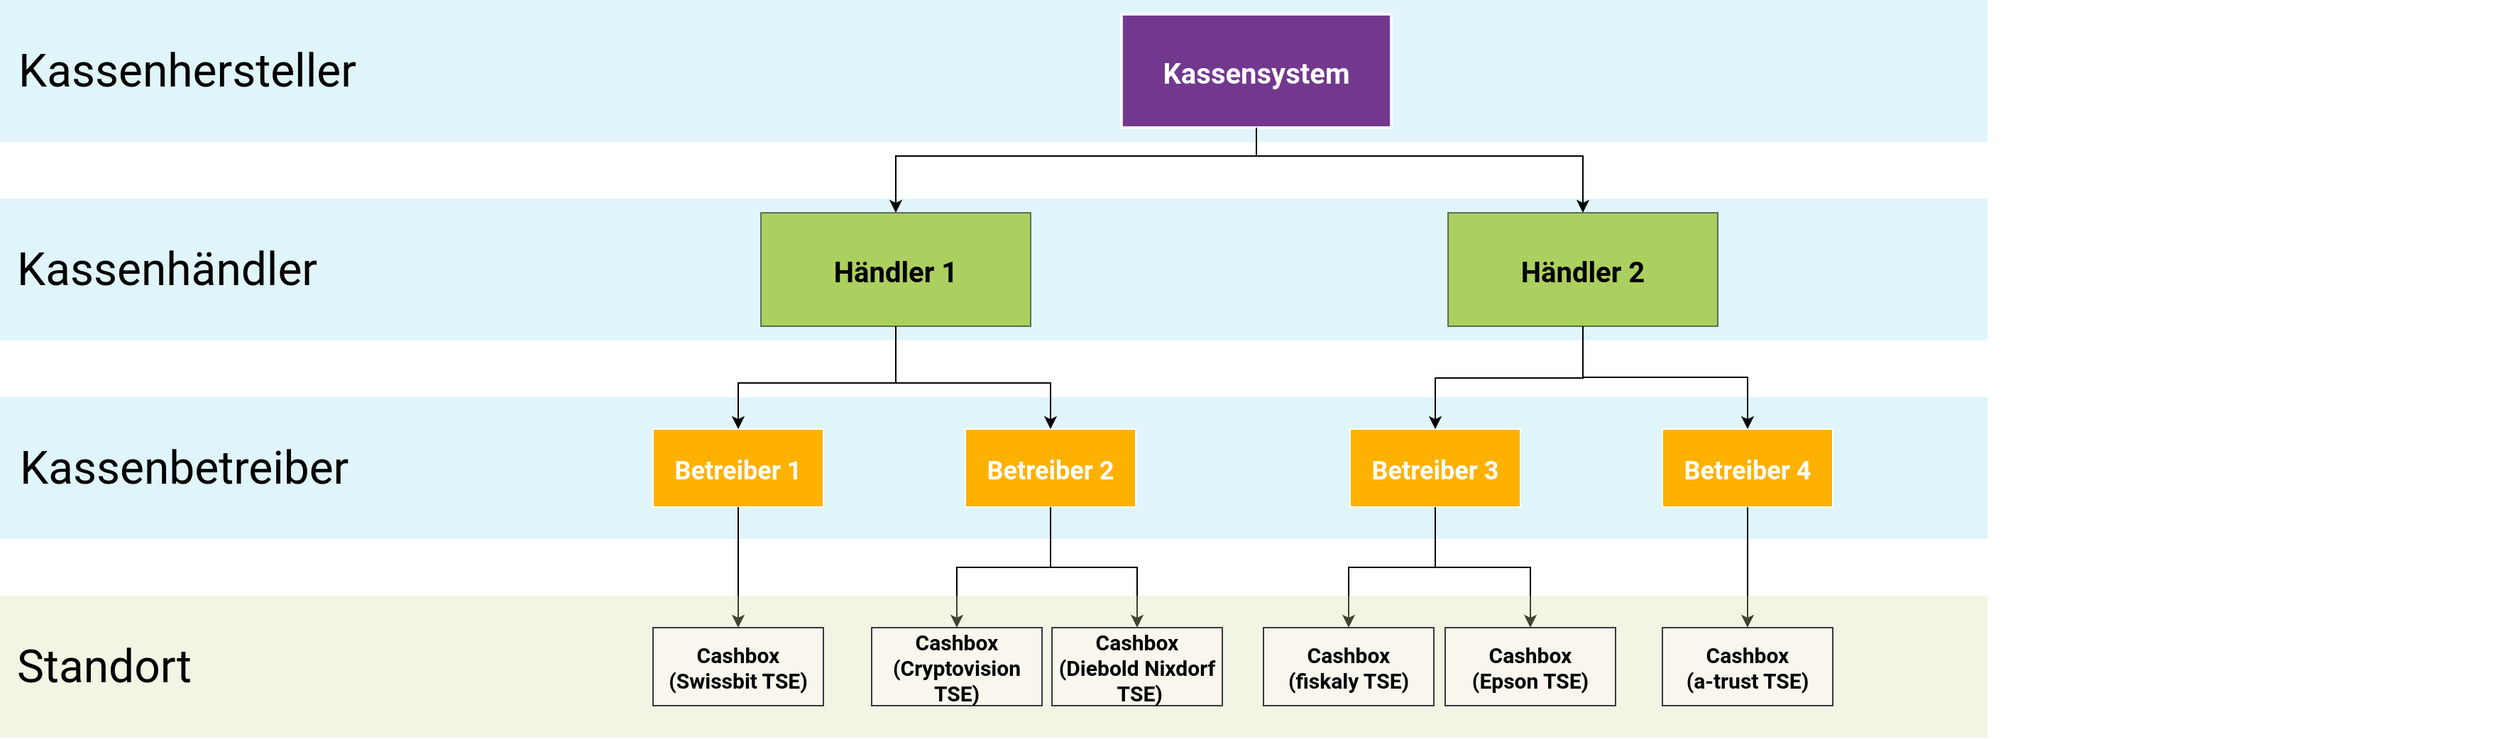 <mxfile version="13.7.3" type="device"><diagram name="Page-1" id="2c0d36ab-eaac-3732-788b-9136903baeff"><mxGraphModel dx="1346" dy="778" grid="1" gridSize="10" guides="1" tooltips="1" connect="1" arrows="1" fold="1" page="1" pageScale="1.5" pageWidth="1169" pageHeight="827" background="#ffffff" math="0" shadow="0"><root><mxCell id="0"/><mxCell id="1" parent="0"/><mxCell id="Hi-7WwNpGO78nrv4fQ3R-131" value="" style="group" parent="1" vertex="1" connectable="0"><mxGeometry x="160" y="40" width="1400" height="100" as="geometry"/></mxCell><mxCell id="xqAZLxv3Vc2gLsiTw-QS-123" value="" style="strokeColor=none;opacity=30;fillColor=#99dceb;" parent="Hi-7WwNpGO78nrv4fQ3R-131" vertex="1"><mxGeometry width="1400" height="100" as="geometry"/></mxCell><mxCell id="Hi-7WwNpGO78nrv4fQ3R-124" value="&lt;p&gt;&lt;font face=&quot;Roboto&quot; style=&quot;font-size: 32px&quot;&gt;Kassenhersteller&lt;/font&gt;&lt;/p&gt;" style="text;html=1;strokeColor=none;fillColor=none;align=left;verticalAlign=middle;whiteSpace=wrap;rounded=0;" parent="Hi-7WwNpGO78nrv4fQ3R-131" vertex="1"><mxGeometry x="11" y="40" width="270" height="20" as="geometry"/></mxCell><mxCell id="Hi-7WwNpGO78nrv4fQ3R-125" value="Kassensystem" style="rounded=0;gradientColor=none;fontColor=#FFFFFF;fontStyle=1;fontFamily=Roboto;fontSize=20;fillColor=#672483;opacity=90;strokeColor=#FFFFFF;strokeWidth=2;fontSource=https%3A%2F%2Ffonts.googleapis.com%2Fcss%3Ffamily%3DRoboto;" parent="Hi-7WwNpGO78nrv4fQ3R-131" vertex="1"><mxGeometry x="790" y="10" width="190" height="80" as="geometry"/></mxCell><mxCell id="Hi-7WwNpGO78nrv4fQ3R-130" value="" style="group;align=left;" parent="1" vertex="1" connectable="0"><mxGeometry x="160" y="180" width="1400" height="100" as="geometry"/></mxCell><mxCell id="Hi-7WwNpGO78nrv4fQ3R-126" value="" style="strokeColor=none;opacity=30;fillColor=#99dceb;" parent="Hi-7WwNpGO78nrv4fQ3R-130" vertex="1"><mxGeometry width="1400" height="100" as="geometry"/></mxCell><mxCell id="Hi-7WwNpGO78nrv4fQ3R-127" value="&lt;p&gt;&lt;font face=&quot;Roboto&quot; style=&quot;font-size: 32px&quot;&gt;Kassenhändler&lt;/font&gt;&lt;/p&gt;" style="text;html=1;strokeColor=none;fillColor=none;align=left;verticalAlign=middle;whiteSpace=wrap;rounded=0;" parent="Hi-7WwNpGO78nrv4fQ3R-130" vertex="1"><mxGeometry x="10" y="40" width="270" height="20" as="geometry"/></mxCell><mxCell id="Hi-7WwNpGO78nrv4fQ3R-129" value="Händler 2" style="rounded=0;strokeColor=#36393d;fontStyle=1;fontFamily=Roboto;fontSize=20;fillColor=#96c11f;opacity=70;fontSource=https%3A%2F%2Ffonts.googleapis.com%2Fcss%3Ffamily%3DRoboto;" parent="Hi-7WwNpGO78nrv4fQ3R-130" vertex="1"><mxGeometry x="1020" y="10" width="190" height="80" as="geometry"/></mxCell><mxCell id="Hi-7WwNpGO78nrv4fQ3R-134" value="" style="group;align=left;" parent="1" vertex="1" connectable="0"><mxGeometry x="160" y="320" width="1760" height="100" as="geometry"/></mxCell><mxCell id="Hi-7WwNpGO78nrv4fQ3R-135" value="" style="strokeColor=none;opacity=30;fillColor=#99dceb;" parent="Hi-7WwNpGO78nrv4fQ3R-134" vertex="1"><mxGeometry width="1400" height="100" as="geometry"/></mxCell><mxCell id="Hi-7WwNpGO78nrv4fQ3R-136" value="&lt;p&gt;&lt;font face=&quot;Roboto&quot; style=&quot;font-size: 32px&quot;&gt;Kassenbetreiber&lt;/font&gt;&lt;/p&gt;" style="text;html=1;strokeColor=none;fillColor=none;align=left;verticalAlign=middle;whiteSpace=wrap;rounded=0;" parent="Hi-7WwNpGO78nrv4fQ3R-134" vertex="1"><mxGeometry x="12" y="40" width="270" height="20" as="geometry"/></mxCell><mxCell id="Hi-7WwNpGO78nrv4fQ3R-137" value="Betreiber 1" style="rounded=0;fontStyle=1;fontFamily=Roboto;fontSize=18;fontColor=#ffffff;strokeColor=#FFFFFF;fillColor=#ffb100;fontSource=https%3A%2F%2Ffonts.googleapis.com%2Fcss%3Ffamily%3DRoboto;" parent="Hi-7WwNpGO78nrv4fQ3R-134" vertex="1"><mxGeometry x="460" y="22.5" width="120" height="55" as="geometry"/></mxCell><mxCell id="Hi-7WwNpGO78nrv4fQ3R-144" value="Betreiber 2" style="rounded=0;fontStyle=1;fontFamily=Roboto;fontSize=18;fontColor=#ffffff;strokeColor=#FFFFFF;fillColor=#ffb100;fontSource=https%3A%2F%2Ffonts.googleapis.com%2Fcss%3Ffamily%3DRoboto;" parent="Hi-7WwNpGO78nrv4fQ3R-134" vertex="1"><mxGeometry x="680" y="22.5" width="120" height="55" as="geometry"/></mxCell><mxCell id="Hi-7WwNpGO78nrv4fQ3R-150" value="Betreiber 3" style="rounded=0;fontStyle=1;fontFamily=Roboto;fontSize=18;fontColor=#ffffff;strokeColor=#FFFFFF;fillColor=#ffb100;fontSource=https%3A%2F%2Ffonts.googleapis.com%2Fcss%3Ffamily%3DRoboto;" parent="Hi-7WwNpGO78nrv4fQ3R-134" vertex="1"><mxGeometry x="951" y="22.5" width="120" height="55" as="geometry"/></mxCell><mxCell id="Hi-7WwNpGO78nrv4fQ3R-151" value="Betreiber 4" style="rounded=0;fontStyle=1;fontFamily=Roboto;fontSize=18;fontColor=#ffffff;strokeColor=#FFFFFF;fillColor=#ffb100;fontSource=https%3A%2F%2Ffonts.googleapis.com%2Fcss%3Ffamily%3DRoboto;" parent="Hi-7WwNpGO78nrv4fQ3R-134" vertex="1"><mxGeometry x="1171" y="22.5" width="120" height="55" as="geometry"/></mxCell><object label="" k1="hallo" id="xqAZLxv3Vc2gLsiTw-QS-185"><mxCell style="edgeStyle=elbowEdgeStyle;elbow=vertical;strokeWidth=1;rounded=0;fontColor=#3399FF;fillColor=#dae8fc;entryX=0.5;entryY=0;entryDx=0;entryDy=0;exitX=0.5;exitY=1;exitDx=0;exitDy=0;" parent="1" source="Hi-7WwNpGO78nrv4fQ3R-128" target="Hi-7WwNpGO78nrv4fQ3R-137" edge="1"><mxGeometry x="308" y="258" width="100" height="100" as="geometry"><mxPoint x="484" y="657.5" as="sourcePoint"/><mxPoint x="320" y="772.5" as="targetPoint"/><Array as="points"><mxPoint x="690" y="310"/></Array></mxGeometry></mxCell></object><mxCell id="Hi-7WwNpGO78nrv4fQ3R-128" value="Händler 1" style="rounded=0;strokeColor=#36393d;fontStyle=1;fontFamily=Roboto;fontSize=20;fillColor=#96c11f;opacity=70;fontSource=https%3A%2F%2Ffonts.googleapis.com%2Fcss%3Ffamily%3DRoboto;" parent="1" vertex="1"><mxGeometry x="696" y="190" width="190" height="80" as="geometry"/></mxCell><object label="" k1="hallo" id="Hi-7WwNpGO78nrv4fQ3R-173"><mxCell style="edgeStyle=elbowEdgeStyle;elbow=vertical;strokeWidth=1;rounded=0;fontColor=#3399FF;fillColor=#dae8fc;entryX=0.5;entryY=0;entryDx=0;entryDy=0;" parent="1" source="Hi-7WwNpGO78nrv4fQ3R-125" target="Hi-7WwNpGO78nrv4fQ3R-128" edge="1"><mxGeometry x="318" y="268" width="100" height="100" as="geometry"><mxPoint x="494" y="667.5" as="sourcePoint"/><mxPoint x="535" y="765" as="targetPoint"/><Array as="points"><mxPoint x="890" y="150"/><mxPoint x="550" y="667.5"/></Array></mxGeometry></mxCell></object><object label="" k1="hallo" id="Hi-7WwNpGO78nrv4fQ3R-174"><mxCell style="edgeStyle=elbowEdgeStyle;elbow=vertical;strokeWidth=1;rounded=0;fontColor=#3399FF;fillColor=#dae8fc;entryX=0.5;entryY=0;entryDx=0;entryDy=0;exitX=0.5;exitY=1;exitDx=0;exitDy=0;" parent="1" source="Hi-7WwNpGO78nrv4fQ3R-125" target="Hi-7WwNpGO78nrv4fQ3R-129" edge="1"><mxGeometry x="334" y="278" width="100" height="100" as="geometry"><mxPoint x="1007" y="129" as="sourcePoint"/><mxPoint x="1260" y="190" as="targetPoint"/><Array as="points"><mxPoint x="1140" y="150"/><mxPoint x="566" y="677.5"/></Array></mxGeometry></mxCell></object><object label="" k1="hallo" id="Hi-7WwNpGO78nrv4fQ3R-175"><mxCell style="edgeStyle=elbowEdgeStyle;elbow=vertical;strokeWidth=1;rounded=0;fontColor=#3399FF;fillColor=#dae8fc;entryX=0.5;entryY=0;entryDx=0;entryDy=0;exitX=0.5;exitY=1;exitDx=0;exitDy=0;" parent="1" source="Hi-7WwNpGO78nrv4fQ3R-128" target="Hi-7WwNpGO78nrv4fQ3R-144" edge="1"><mxGeometry x="318" y="268" width="100" height="100" as="geometry"><mxPoint x="785" y="280" as="sourcePoint"/><mxPoint x="690" y="352.5" as="targetPoint"/><Array as="points"><mxPoint x="840" y="310"/></Array></mxGeometry></mxCell></object><object label="" k1="hallo" id="Hi-7WwNpGO78nrv4fQ3R-176"><mxCell style="edgeStyle=elbowEdgeStyle;elbow=vertical;strokeWidth=1;rounded=0;fontColor=#3399FF;fillColor=#dae8fc;" parent="1" source="Hi-7WwNpGO78nrv4fQ3R-137" target="Hi-7WwNpGO78nrv4fQ3R-167" edge="1"><mxGeometry x="318" y="268" width="100" height="100" as="geometry"><mxPoint x="801" y="280" as="sourcePoint"/><mxPoint x="690" y="352.5" as="targetPoint"/><Array as="points"/></mxGeometry></mxCell></object><object label="" k1="hallo" id="Hi-7WwNpGO78nrv4fQ3R-177"><mxCell style="edgeStyle=elbowEdgeStyle;elbow=vertical;strokeWidth=1;rounded=0;fontColor=#3399FF;fillColor=#dae8fc;exitX=0.5;exitY=1;exitDx=0;exitDy=0;" parent="1" source="Hi-7WwNpGO78nrv4fQ3R-144" target="Hi-7WwNpGO78nrv4fQ3R-168" edge="1"><mxGeometry x="328" y="278" width="100" height="100" as="geometry"><mxPoint x="690" y="407.5" as="sourcePoint"/><mxPoint x="690" y="492.5" as="targetPoint"/><Array as="points"/></mxGeometry></mxCell></object><object label="" k1="hallo" id="Hi-7WwNpGO78nrv4fQ3R-178"><mxCell style="edgeStyle=elbowEdgeStyle;elbow=vertical;strokeWidth=1;rounded=0;fontColor=#3399FF;fillColor=#dae8fc;entryX=0.5;entryY=0;entryDx=0;entryDy=0;exitX=0.5;exitY=1;exitDx=0;exitDy=0;" parent="1" source="Hi-7WwNpGO78nrv4fQ3R-144" target="Hi-7WwNpGO78nrv4fQ3R-169" edge="1"><mxGeometry x="328" y="278" width="100" height="100" as="geometry"><mxPoint x="801" y="280" as="sourcePoint"/><mxPoint x="910" y="352.5" as="targetPoint"/><Array as="points"><mxPoint x="930" y="440"/></Array></mxGeometry></mxCell></object><object label="" k1="hallo" id="Hi-7WwNpGO78nrv4fQ3R-179"><mxCell style="edgeStyle=elbowEdgeStyle;elbow=vertical;strokeWidth=1;rounded=0;fontColor=#3399FF;fillColor=#dae8fc;exitX=0.5;exitY=1;exitDx=0;exitDy=0;entryX=0.5;entryY=0;entryDx=0;entryDy=0;" parent="1" source="Hi-7WwNpGO78nrv4fQ3R-150" target="Hi-7WwNpGO78nrv4fQ3R-170" edge="1"><mxGeometry x="338" y="288" width="100" height="100" as="geometry"><mxPoint x="910" y="407.5" as="sourcePoint"/><mxPoint x="840" y="492.5" as="targetPoint"/><Array as="points"/></mxGeometry></mxCell></object><object label="" k1="hallo" id="Hi-7WwNpGO78nrv4fQ3R-180"><mxCell style="edgeStyle=elbowEdgeStyle;elbow=vertical;strokeWidth=1;rounded=0;fontColor=#3399FF;fillColor=#dae8fc;entryX=0.5;entryY=0;entryDx=0;entryDy=0;exitX=0.5;exitY=1;exitDx=0;exitDy=0;" parent="1" source="Hi-7WwNpGO78nrv4fQ3R-150" target="Hi-7WwNpGO78nrv4fQ3R-171" edge="1"><mxGeometry x="338" y="288" width="100" height="100" as="geometry"><mxPoint x="910" y="407.5" as="sourcePoint"/><mxPoint x="975" y="492.5" as="targetPoint"/><Array as="points"><mxPoint x="1190" y="440"/></Array></mxGeometry></mxCell></object><object label="" k1="hallo" id="Hi-7WwNpGO78nrv4fQ3R-181"><mxCell style="edgeStyle=elbowEdgeStyle;elbow=vertical;strokeWidth=1;rounded=0;fontColor=#3399FF;fillColor=#dae8fc;" parent="1" source="Hi-7WwNpGO78nrv4fQ3R-129" target="Hi-7WwNpGO78nrv4fQ3R-150" edge="1"><mxGeometry x="348" y="298" width="100" height="100" as="geometry"><mxPoint x="1181" y="407.5" as="sourcePoint"/><mxPoint x="1120" y="492.5" as="targetPoint"/><Array as="points"/></mxGeometry></mxCell></object><object label="" k1="hallo" id="Hi-7WwNpGO78nrv4fQ3R-182"><mxCell style="edgeStyle=elbowEdgeStyle;elbow=vertical;strokeWidth=1;rounded=0;fontColor=#3399FF;fillColor=#dae8fc;exitX=0.5;exitY=1;exitDx=0;exitDy=0;entryX=0.5;entryY=0;entryDx=0;entryDy=0;" parent="1" source="Hi-7WwNpGO78nrv4fQ3R-129" target="Hi-7WwNpGO78nrv4fQ3R-151" edge="1"><mxGeometry x="348" y="294" width="100" height="100" as="geometry"><mxPoint x="1275" y="266" as="sourcePoint"/><mxPoint x="1391" y="338.5" as="targetPoint"/><Array as="points"><mxPoint x="1340" y="306"/></Array></mxGeometry></mxCell></object><object label="" k1="hallo" id="Hi-7WwNpGO78nrv4fQ3R-183"><mxCell style="edgeStyle=elbowEdgeStyle;elbow=vertical;strokeWidth=1;rounded=0;fontColor=#3399FF;fillColor=#dae8fc;" parent="1" source="Hi-7WwNpGO78nrv4fQ3R-151" target="Hi-7WwNpGO78nrv4fQ3R-172" edge="1"><mxGeometry x="328" y="278" width="100" height="100" as="geometry"><mxPoint x="1330" y="440" as="sourcePoint"/><mxPoint x="1394" y="483" as="targetPoint"/><Array as="points"/></mxGeometry></mxCell></object><mxCell id="Hi-7WwNpGO78nrv4fQ3R-160" value="" style="group" parent="1" vertex="1" connectable="0"><mxGeometry x="160" y="460" width="1760" height="100" as="geometry"/></mxCell><mxCell id="Hi-7WwNpGO78nrv4fQ3R-161" value="" style="strokeColor=none;opacity=30;fillColor=#d5dfa5;" parent="Hi-7WwNpGO78nrv4fQ3R-160" vertex="1"><mxGeometry width="1400" height="100" as="geometry"/></mxCell><mxCell id="Hi-7WwNpGO78nrv4fQ3R-162" value="&lt;p&gt;&lt;font face=&quot;Roboto&quot; style=&quot;font-size: 32px&quot;&gt;Standort&lt;/font&gt;&lt;/p&gt;" style="text;html=1;strokeColor=none;fillColor=none;align=left;verticalAlign=middle;whiteSpace=wrap;rounded=0;" parent="Hi-7WwNpGO78nrv4fQ3R-160" vertex="1"><mxGeometry x="10" y="40" width="270" height="20" as="geometry"/></mxCell><mxCell id="Hi-7WwNpGO78nrv4fQ3R-167" value="Cashbox&#10;(Swissbit TSE)" style="rounded=0;fillColor=#f9f7ed;fontStyle=1;fontFamily=Roboto;fontSize=15;strokeColor=#36393d;fontSource=https%3A%2F%2Ffonts.googleapis.com%2Fcss%3Ffamily%3DRoboto;" parent="Hi-7WwNpGO78nrv4fQ3R-160" vertex="1"><mxGeometry x="460" y="22.5" width="120" height="55" as="geometry"/></mxCell><mxCell id="Hi-7WwNpGO78nrv4fQ3R-168" value="Cashbox&#10;(Cryptovision&#10;TSE)" style="rounded=0;fillColor=#f9f7ed;fontStyle=1;fontFamily=Roboto;fontSize=15;strokeColor=#36393d;fontSource=https%3A%2F%2Ffonts.googleapis.com%2Fcss%3Ffamily%3DRoboto;" parent="Hi-7WwNpGO78nrv4fQ3R-160" vertex="1"><mxGeometry x="614" y="22.5" width="120" height="55" as="geometry"/></mxCell><mxCell id="Hi-7WwNpGO78nrv4fQ3R-169" value="Cashbox&#10;(Diebold Nixdorf&#10; TSE)" style="rounded=0;fillColor=#f9f7ed;fontStyle=1;fontFamily=Roboto;fontSize=15;strokeColor=#36393d;fontSource=https%3A%2F%2Ffonts.googleapis.com%2Fcss%3Ffamily%3DRoboto;" parent="Hi-7WwNpGO78nrv4fQ3R-160" vertex="1"><mxGeometry x="741" y="22.5" width="120" height="55" as="geometry"/></mxCell><mxCell id="Hi-7WwNpGO78nrv4fQ3R-170" value="Cashbox&#10;(fiskaly TSE)" style="rounded=0;fillColor=#f9f7ed;fontStyle=1;fontFamily=Roboto;fontSize=15;strokeColor=#36393d;fontSource=https%3A%2F%2Ffonts.googleapis.com%2Fcss%3Ffamily%3DRoboto;" parent="Hi-7WwNpGO78nrv4fQ3R-160" vertex="1"><mxGeometry x="890" y="22.5" width="120" height="55" as="geometry"/></mxCell><mxCell id="Hi-7WwNpGO78nrv4fQ3R-171" value="Cashbox&#10;(Epson TSE)" style="rounded=0;fillColor=#f9f7ed;fontStyle=1;fontFamily=Roboto;fontSize=15;strokeColor=#36393d;fontSource=https%3A%2F%2Ffonts.googleapis.com%2Fcss%3Ffamily%3DRoboto;" parent="Hi-7WwNpGO78nrv4fQ3R-160" vertex="1"><mxGeometry x="1018" y="22.5" width="120" height="55" as="geometry"/></mxCell><mxCell id="Hi-7WwNpGO78nrv4fQ3R-172" value="Cashbox&#10;(a-trust TSE)" style="rounded=0;fillColor=#f9f7ed;fontStyle=1;fontFamily=Roboto;fontSize=15;strokeColor=#36393d;fontSource=https%3A%2F%2Ffonts.googleapis.com%2Fcss%3Ffamily%3DRoboto;" parent="Hi-7WwNpGO78nrv4fQ3R-160" vertex="1"><mxGeometry x="1171" y="22.5" width="120" height="55" as="geometry"/></mxCell></root></mxGraphModel></diagram></mxfile>